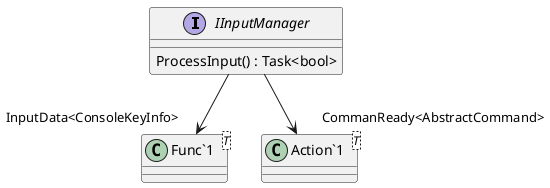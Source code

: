 @startuml
interface IInputManager {
    ProcessInput() : Task<bool>
}
class "Func`1"<T> {
}
class "Action`1"<T> {
}
IInputManager --> "InputData<ConsoleKeyInfo>" "Func`1"
IInputManager --> "CommanReady<AbstractCommand>" "Action`1"
@enduml

